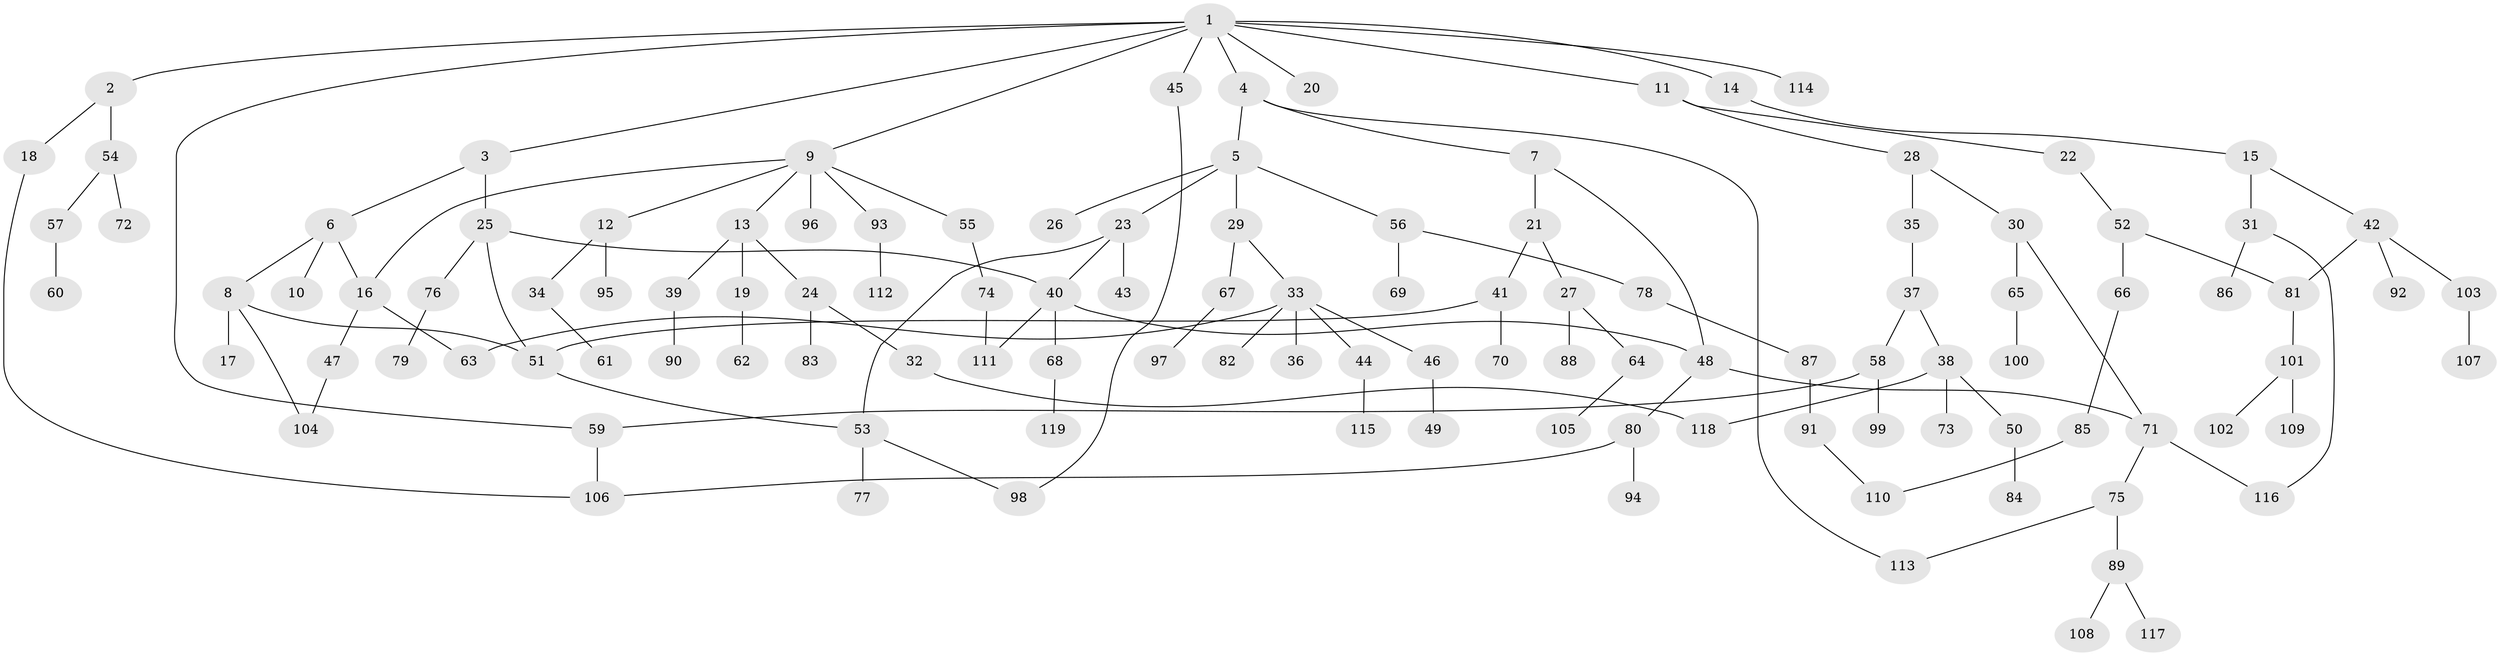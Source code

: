 // Generated by graph-tools (version 1.1) at 2025/13/03/09/25 04:13:33]
// undirected, 119 vertices, 137 edges
graph export_dot {
graph [start="1"]
  node [color=gray90,style=filled];
  1;
  2;
  3;
  4;
  5;
  6;
  7;
  8;
  9;
  10;
  11;
  12;
  13;
  14;
  15;
  16;
  17;
  18;
  19;
  20;
  21;
  22;
  23;
  24;
  25;
  26;
  27;
  28;
  29;
  30;
  31;
  32;
  33;
  34;
  35;
  36;
  37;
  38;
  39;
  40;
  41;
  42;
  43;
  44;
  45;
  46;
  47;
  48;
  49;
  50;
  51;
  52;
  53;
  54;
  55;
  56;
  57;
  58;
  59;
  60;
  61;
  62;
  63;
  64;
  65;
  66;
  67;
  68;
  69;
  70;
  71;
  72;
  73;
  74;
  75;
  76;
  77;
  78;
  79;
  80;
  81;
  82;
  83;
  84;
  85;
  86;
  87;
  88;
  89;
  90;
  91;
  92;
  93;
  94;
  95;
  96;
  97;
  98;
  99;
  100;
  101;
  102;
  103;
  104;
  105;
  106;
  107;
  108;
  109;
  110;
  111;
  112;
  113;
  114;
  115;
  116;
  117;
  118;
  119;
  1 -- 2;
  1 -- 3;
  1 -- 4;
  1 -- 9;
  1 -- 11;
  1 -- 14;
  1 -- 20;
  1 -- 45;
  1 -- 114;
  1 -- 59;
  2 -- 18;
  2 -- 54;
  3 -- 6;
  3 -- 25;
  4 -- 5;
  4 -- 7;
  4 -- 113;
  5 -- 23;
  5 -- 26;
  5 -- 29;
  5 -- 56;
  6 -- 8;
  6 -- 10;
  6 -- 16;
  7 -- 21;
  7 -- 48;
  8 -- 17;
  8 -- 51;
  8 -- 104;
  9 -- 12;
  9 -- 13;
  9 -- 55;
  9 -- 93;
  9 -- 96;
  9 -- 16;
  11 -- 22;
  11 -- 28;
  12 -- 34;
  12 -- 95;
  13 -- 19;
  13 -- 24;
  13 -- 39;
  14 -- 15;
  15 -- 31;
  15 -- 42;
  16 -- 47;
  16 -- 63;
  18 -- 106;
  19 -- 62;
  21 -- 27;
  21 -- 41;
  22 -- 52;
  23 -- 43;
  23 -- 53;
  23 -- 40;
  24 -- 32;
  24 -- 83;
  25 -- 40;
  25 -- 76;
  25 -- 51;
  27 -- 64;
  27 -- 88;
  28 -- 30;
  28 -- 35;
  29 -- 33;
  29 -- 67;
  30 -- 65;
  30 -- 71;
  31 -- 86;
  31 -- 116;
  32 -- 118;
  33 -- 36;
  33 -- 44;
  33 -- 46;
  33 -- 63;
  33 -- 82;
  34 -- 61;
  35 -- 37;
  37 -- 38;
  37 -- 58;
  38 -- 50;
  38 -- 73;
  38 -- 118;
  39 -- 90;
  40 -- 68;
  40 -- 111;
  40 -- 48;
  41 -- 70;
  41 -- 51;
  42 -- 81;
  42 -- 92;
  42 -- 103;
  44 -- 115;
  45 -- 98;
  46 -- 49;
  47 -- 104;
  48 -- 80;
  48 -- 71;
  50 -- 84;
  51 -- 53;
  52 -- 66;
  52 -- 81;
  53 -- 77;
  53 -- 98;
  54 -- 57;
  54 -- 72;
  55 -- 74;
  56 -- 69;
  56 -- 78;
  57 -- 60;
  58 -- 59;
  58 -- 99;
  59 -- 106;
  64 -- 105;
  65 -- 100;
  66 -- 85;
  67 -- 97;
  68 -- 119;
  71 -- 75;
  71 -- 116;
  74 -- 111;
  75 -- 89;
  75 -- 113;
  76 -- 79;
  78 -- 87;
  80 -- 94;
  80 -- 106;
  81 -- 101;
  85 -- 110;
  87 -- 91;
  89 -- 108;
  89 -- 117;
  91 -- 110;
  93 -- 112;
  101 -- 102;
  101 -- 109;
  103 -- 107;
}
